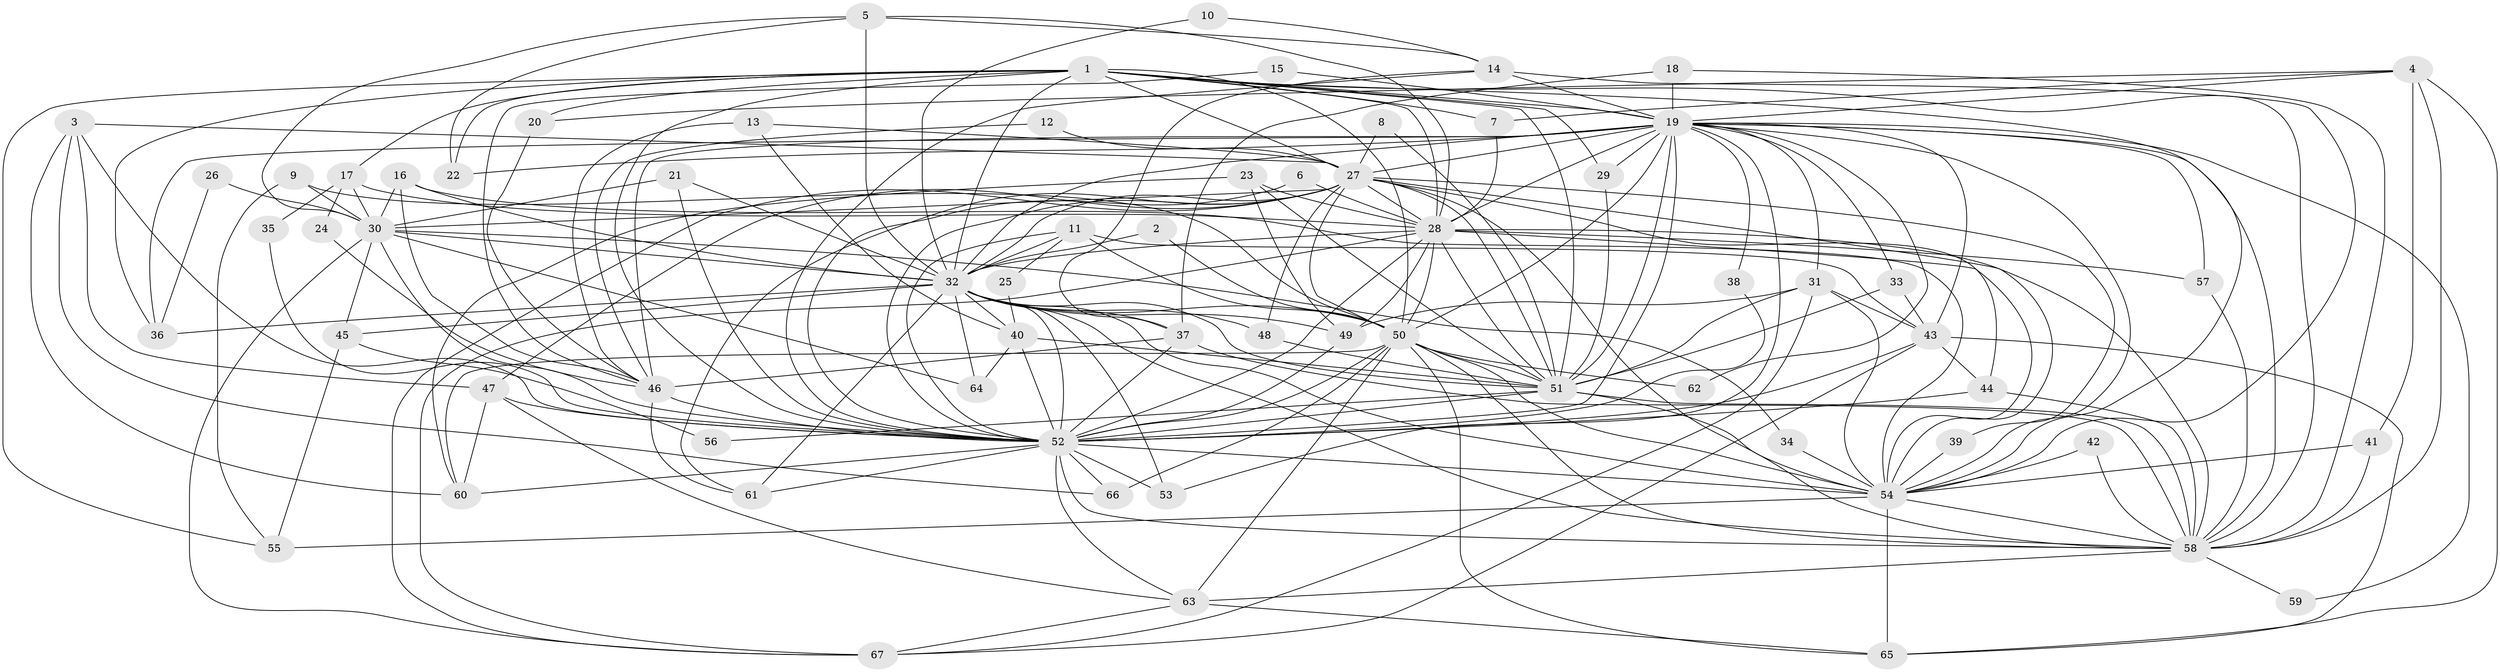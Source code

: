 // original degree distribution, {19: 0.015037593984962405, 20: 0.007518796992481203, 21: 0.007518796992481203, 26: 0.007518796992481203, 31: 0.015037593984962405, 18: 0.015037593984962405, 17: 0.007518796992481203, 5: 0.05263157894736842, 3: 0.24812030075187969, 4: 0.09022556390977443, 6: 0.05263157894736842, 2: 0.46616541353383456, 7: 0.015037593984962405}
// Generated by graph-tools (version 1.1) at 2025/49/03/09/25 03:49:38]
// undirected, 67 vertices, 211 edges
graph export_dot {
graph [start="1"]
  node [color=gray90,style=filled];
  1;
  2;
  3;
  4;
  5;
  6;
  7;
  8;
  9;
  10;
  11;
  12;
  13;
  14;
  15;
  16;
  17;
  18;
  19;
  20;
  21;
  22;
  23;
  24;
  25;
  26;
  27;
  28;
  29;
  30;
  31;
  32;
  33;
  34;
  35;
  36;
  37;
  38;
  39;
  40;
  41;
  42;
  43;
  44;
  45;
  46;
  47;
  48;
  49;
  50;
  51;
  52;
  53;
  54;
  55;
  56;
  57;
  58;
  59;
  60;
  61;
  62;
  63;
  64;
  65;
  66;
  67;
  1 -- 7 [weight=1.0];
  1 -- 17 [weight=2.0];
  1 -- 19 [weight=1.0];
  1 -- 20 [weight=1.0];
  1 -- 22 [weight=1.0];
  1 -- 27 [weight=1.0];
  1 -- 28 [weight=1.0];
  1 -- 29 [weight=1.0];
  1 -- 32 [weight=1.0];
  1 -- 36 [weight=1.0];
  1 -- 50 [weight=1.0];
  1 -- 51 [weight=1.0];
  1 -- 52 [weight=1.0];
  1 -- 54 [weight=1.0];
  1 -- 55 [weight=1.0];
  1 -- 58 [weight=1.0];
  2 -- 32 [weight=1.0];
  2 -- 50 [weight=1.0];
  3 -- 27 [weight=1.0];
  3 -- 47 [weight=1.0];
  3 -- 52 [weight=1.0];
  3 -- 60 [weight=1.0];
  3 -- 66 [weight=1.0];
  4 -- 7 [weight=1.0];
  4 -- 19 [weight=1.0];
  4 -- 20 [weight=1.0];
  4 -- 41 [weight=1.0];
  4 -- 58 [weight=2.0];
  4 -- 65 [weight=1.0];
  5 -- 14 [weight=1.0];
  5 -- 22 [weight=1.0];
  5 -- 28 [weight=1.0];
  5 -- 30 [weight=1.0];
  5 -- 32 [weight=1.0];
  6 -- 28 [weight=1.0];
  6 -- 52 [weight=1.0];
  7 -- 28 [weight=1.0];
  8 -- 27 [weight=1.0];
  8 -- 51 [weight=1.0];
  9 -- 30 [weight=1.0];
  9 -- 50 [weight=1.0];
  9 -- 55 [weight=1.0];
  10 -- 14 [weight=1.0];
  10 -- 32 [weight=1.0];
  11 -- 25 [weight=1.0];
  11 -- 32 [weight=1.0];
  11 -- 43 [weight=1.0];
  11 -- 50 [weight=1.0];
  11 -- 52 [weight=1.0];
  12 -- 27 [weight=1.0];
  12 -- 46 [weight=1.0];
  13 -- 27 [weight=1.0];
  13 -- 40 [weight=1.0];
  13 -- 46 [weight=1.0];
  14 -- 19 [weight=1.0];
  14 -- 37 [weight=1.0];
  14 -- 52 [weight=1.0];
  14 -- 54 [weight=1.0];
  15 -- 19 [weight=1.0];
  15 -- 46 [weight=1.0];
  16 -- 30 [weight=1.0];
  16 -- 32 [weight=1.0];
  16 -- 46 [weight=1.0];
  16 -- 54 [weight=1.0];
  17 -- 24 [weight=1.0];
  17 -- 28 [weight=1.0];
  17 -- 30 [weight=1.0];
  17 -- 35 [weight=1.0];
  18 -- 19 [weight=1.0];
  18 -- 37 [weight=1.0];
  18 -- 58 [weight=1.0];
  19 -- 22 [weight=1.0];
  19 -- 27 [weight=1.0];
  19 -- 28 [weight=1.0];
  19 -- 29 [weight=1.0];
  19 -- 31 [weight=1.0];
  19 -- 32 [weight=1.0];
  19 -- 33 [weight=1.0];
  19 -- 36 [weight=1.0];
  19 -- 38 [weight=1.0];
  19 -- 43 [weight=1.0];
  19 -- 46 [weight=2.0];
  19 -- 50 [weight=1.0];
  19 -- 51 [weight=1.0];
  19 -- 52 [weight=1.0];
  19 -- 53 [weight=1.0];
  19 -- 54 [weight=1.0];
  19 -- 57 [weight=1.0];
  19 -- 58 [weight=1.0];
  19 -- 59 [weight=1.0];
  19 -- 62 [weight=1.0];
  20 -- 46 [weight=1.0];
  21 -- 30 [weight=1.0];
  21 -- 32 [weight=1.0];
  21 -- 52 [weight=1.0];
  23 -- 28 [weight=1.0];
  23 -- 49 [weight=1.0];
  23 -- 51 [weight=1.0];
  23 -- 60 [weight=1.0];
  24 -- 46 [weight=1.0];
  25 -- 40 [weight=1.0];
  26 -- 30 [weight=1.0];
  26 -- 36 [weight=1.0];
  27 -- 28 [weight=1.0];
  27 -- 30 [weight=1.0];
  27 -- 32 [weight=1.0];
  27 -- 39 [weight=1.0];
  27 -- 44 [weight=1.0];
  27 -- 47 [weight=1.0];
  27 -- 48 [weight=1.0];
  27 -- 50 [weight=1.0];
  27 -- 51 [weight=1.0];
  27 -- 52 [weight=1.0];
  27 -- 54 [weight=1.0];
  27 -- 58 [weight=1.0];
  27 -- 61 [weight=1.0];
  27 -- 67 [weight=1.0];
  28 -- 32 [weight=1.0];
  28 -- 49 [weight=1.0];
  28 -- 50 [weight=1.0];
  28 -- 51 [weight=1.0];
  28 -- 52 [weight=2.0];
  28 -- 54 [weight=1.0];
  28 -- 57 [weight=1.0];
  28 -- 58 [weight=1.0];
  28 -- 67 [weight=1.0];
  29 -- 51 [weight=1.0];
  30 -- 32 [weight=1.0];
  30 -- 34 [weight=1.0];
  30 -- 45 [weight=1.0];
  30 -- 52 [weight=1.0];
  30 -- 64 [weight=1.0];
  30 -- 67 [weight=1.0];
  31 -- 43 [weight=1.0];
  31 -- 49 [weight=1.0];
  31 -- 51 [weight=1.0];
  31 -- 54 [weight=1.0];
  31 -- 67 [weight=1.0];
  32 -- 36 [weight=1.0];
  32 -- 37 [weight=2.0];
  32 -- 40 [weight=1.0];
  32 -- 45 [weight=2.0];
  32 -- 48 [weight=1.0];
  32 -- 49 [weight=1.0];
  32 -- 50 [weight=1.0];
  32 -- 51 [weight=3.0];
  32 -- 52 [weight=1.0];
  32 -- 53 [weight=1.0];
  32 -- 54 [weight=1.0];
  32 -- 58 [weight=1.0];
  32 -- 61 [weight=2.0];
  32 -- 64 [weight=1.0];
  33 -- 43 [weight=1.0];
  33 -- 51 [weight=1.0];
  34 -- 54 [weight=1.0];
  35 -- 52 [weight=1.0];
  37 -- 46 [weight=1.0];
  37 -- 52 [weight=1.0];
  37 -- 58 [weight=1.0];
  38 -- 52 [weight=1.0];
  39 -- 54 [weight=1.0];
  40 -- 51 [weight=1.0];
  40 -- 52 [weight=1.0];
  40 -- 64 [weight=1.0];
  41 -- 54 [weight=1.0];
  41 -- 58 [weight=1.0];
  42 -- 54 [weight=1.0];
  42 -- 58 [weight=1.0];
  43 -- 44 [weight=1.0];
  43 -- 52 [weight=1.0];
  43 -- 65 [weight=1.0];
  43 -- 67 [weight=1.0];
  44 -- 52 [weight=1.0];
  44 -- 58 [weight=2.0];
  45 -- 55 [weight=1.0];
  45 -- 56 [weight=1.0];
  46 -- 52 [weight=1.0];
  46 -- 61 [weight=1.0];
  47 -- 52 [weight=1.0];
  47 -- 60 [weight=1.0];
  47 -- 63 [weight=1.0];
  48 -- 51 [weight=1.0];
  49 -- 52 [weight=1.0];
  50 -- 51 [weight=1.0];
  50 -- 52 [weight=1.0];
  50 -- 54 [weight=1.0];
  50 -- 58 [weight=2.0];
  50 -- 60 [weight=1.0];
  50 -- 62 [weight=1.0];
  50 -- 63 [weight=1.0];
  50 -- 65 [weight=1.0];
  50 -- 66 [weight=1.0];
  51 -- 52 [weight=2.0];
  51 -- 54 [weight=1.0];
  51 -- 56 [weight=1.0];
  51 -- 58 [weight=1.0];
  52 -- 53 [weight=1.0];
  52 -- 54 [weight=1.0];
  52 -- 58 [weight=1.0];
  52 -- 60 [weight=1.0];
  52 -- 61 [weight=1.0];
  52 -- 63 [weight=1.0];
  52 -- 66 [weight=1.0];
  54 -- 55 [weight=1.0];
  54 -- 58 [weight=1.0];
  54 -- 65 [weight=1.0];
  57 -- 58 [weight=1.0];
  58 -- 59 [weight=1.0];
  58 -- 63 [weight=1.0];
  63 -- 65 [weight=1.0];
  63 -- 67 [weight=1.0];
}
